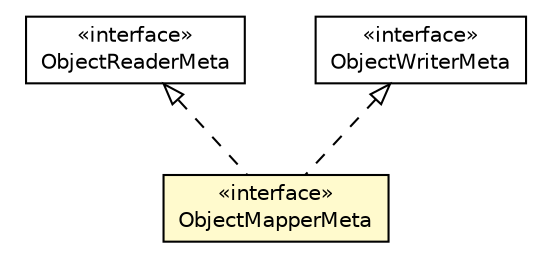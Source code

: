 #!/usr/local/bin/dot
#
# Class diagram 
# Generated by UMLGraph version R5_6-24-gf6e263 (http://www.umlgraph.org/)
#

digraph G {
	edge [fontname="Helvetica",fontsize=10,labelfontname="Helvetica",labelfontsize=10];
	node [fontname="Helvetica",fontsize=10,shape=plaintext];
	nodesep=0.25;
	ranksep=0.5;
	// io.reinert.requestor.gwtjackson.rebind.meta.gwtjackson.ObjectMapperMeta
	c43920 [label=<<table title="io.reinert.requestor.gwtjackson.rebind.meta.gwtjackson.ObjectMapperMeta" border="0" cellborder="1" cellspacing="0" cellpadding="2" port="p" bgcolor="lemonChiffon" href="./ObjectMapperMeta.html">
		<tr><td><table border="0" cellspacing="0" cellpadding="1">
<tr><td align="center" balign="center"> &#171;interface&#187; </td></tr>
<tr><td align="center" balign="center"> ObjectMapperMeta </td></tr>
		</table></td></tr>
		</table>>, URL="./ObjectMapperMeta.html", fontname="Helvetica", fontcolor="black", fontsize=10.0];
	// io.reinert.requestor.gwtjackson.rebind.meta.gwtjackson.ObjectReaderMeta
	c43922 [label=<<table title="io.reinert.requestor.gwtjackson.rebind.meta.gwtjackson.ObjectReaderMeta" border="0" cellborder="1" cellspacing="0" cellpadding="2" port="p" href="./ObjectReaderMeta.html">
		<tr><td><table border="0" cellspacing="0" cellpadding="1">
<tr><td align="center" balign="center"> &#171;interface&#187; </td></tr>
<tr><td align="center" balign="center"> ObjectReaderMeta </td></tr>
		</table></td></tr>
		</table>>, URL="./ObjectReaderMeta.html", fontname="Helvetica", fontcolor="black", fontsize=10.0];
	// io.reinert.requestor.gwtjackson.rebind.meta.gwtjackson.ObjectWriterMeta
	c43924 [label=<<table title="io.reinert.requestor.gwtjackson.rebind.meta.gwtjackson.ObjectWriterMeta" border="0" cellborder="1" cellspacing="0" cellpadding="2" port="p" href="./ObjectWriterMeta.html">
		<tr><td><table border="0" cellspacing="0" cellpadding="1">
<tr><td align="center" balign="center"> &#171;interface&#187; </td></tr>
<tr><td align="center" balign="center"> ObjectWriterMeta </td></tr>
		</table></td></tr>
		</table>>, URL="./ObjectWriterMeta.html", fontname="Helvetica", fontcolor="black", fontsize=10.0];
	//io.reinert.requestor.gwtjackson.rebind.meta.gwtjackson.ObjectMapperMeta implements io.reinert.requestor.gwtjackson.rebind.meta.gwtjackson.ObjectReaderMeta
	c43922:p -> c43920:p [dir=back,arrowtail=empty,style=dashed];
	//io.reinert.requestor.gwtjackson.rebind.meta.gwtjackson.ObjectMapperMeta implements io.reinert.requestor.gwtjackson.rebind.meta.gwtjackson.ObjectWriterMeta
	c43924:p -> c43920:p [dir=back,arrowtail=empty,style=dashed];
}

